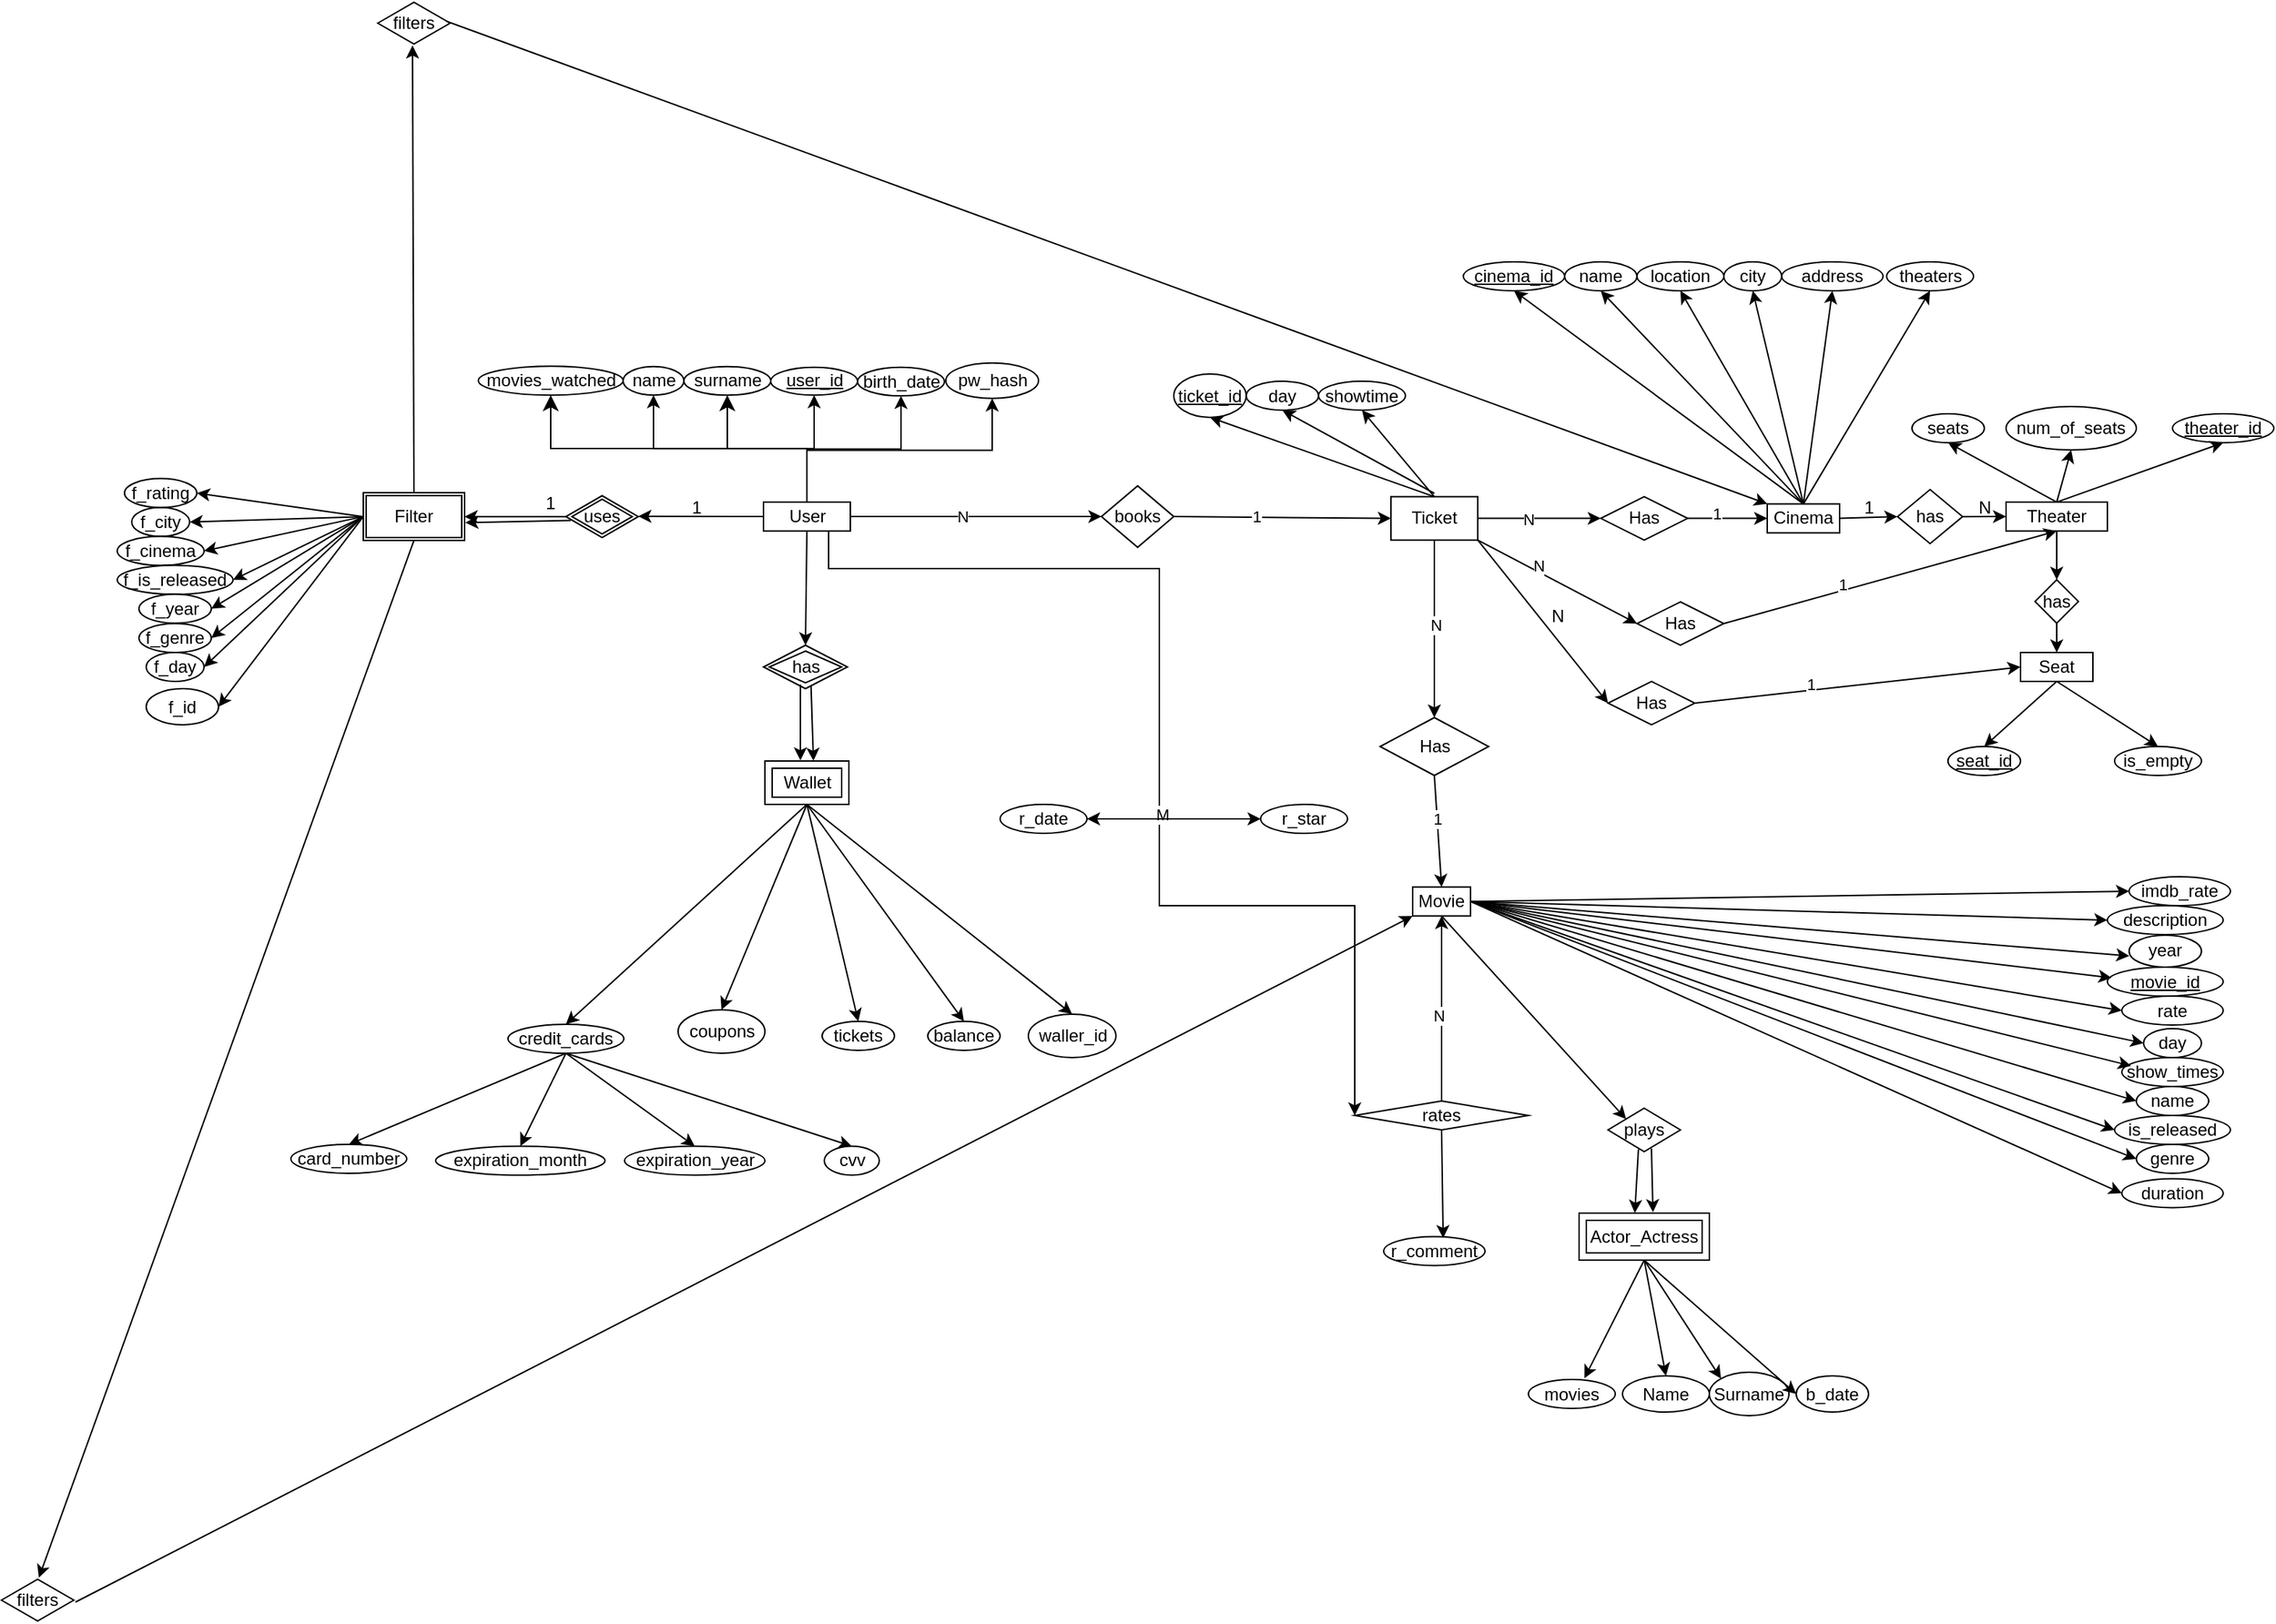 <mxfile>
    <diagram name="er_diagram" id="v9doxOc5a0_JCZSUFdD2">
        <mxGraphModel dx="1842" dy="674" grid="1" gridSize="10" guides="1" tooltips="1" connect="1" arrows="1" fold="1" page="0" pageScale="1" pageWidth="827" pageHeight="1169" background="none" math="0" shadow="0">
            <root>
                <mxCell id="0"/>
                <mxCell id="1" parent="0"/>
                <mxCell id="D5yejVB-vVZnaP33-RKD-3" style="edgeStyle=orthogonalEdgeStyle;rounded=0;orthogonalLoop=1;jettySize=auto;html=1;exitX=0.5;exitY=0;exitDx=0;exitDy=0;entryX=0.5;entryY=1;entryDx=0;entryDy=0;" parent="1" source="D5yejVB-vVZnaP33-RKD-1" target="D5yejVB-vVZnaP33-RKD-4" edge="1">
                    <mxGeometry relative="1" as="geometry">
                        <mxPoint x="-45.5" y="-62.5" as="targetPoint"/>
                    </mxGeometry>
                </mxCell>
                <mxCell id="D5yejVB-vVZnaP33-RKD-24" style="edgeStyle=orthogonalEdgeStyle;rounded=0;orthogonalLoop=1;jettySize=auto;html=1;entryX=0;entryY=0.5;entryDx=0;entryDy=0;exitX=0.75;exitY=1;exitDx=0;exitDy=0;" parent="1" source="D5yejVB-vVZnaP33-RKD-1" target="D5yejVB-vVZnaP33-RKD-40" edge="1">
                    <mxGeometry relative="1" as="geometry">
                        <mxPoint x="380" y="147.5" as="targetPoint"/>
                        <Array as="points">
                            <mxPoint x="70" y="12"/>
                            <mxPoint x="70" y="245"/>
                        </Array>
                        <mxPoint x="60" y="50" as="sourcePoint"/>
                    </mxGeometry>
                </mxCell>
                <mxCell id="TKebzsspwgqfqScbjhII-54" value="M" style="edgeLabel;html=1;align=center;verticalAlign=middle;resizable=0;points=[];" parent="D5yejVB-vVZnaP33-RKD-24" vertex="1" connectable="0">
                    <mxGeometry x="0.105" y="2" relative="1" as="geometry">
                        <mxPoint as="offset"/>
                    </mxGeometry>
                </mxCell>
                <mxCell id="24" style="edgeStyle=none;html=1;exitX=0;exitY=0.5;exitDx=0;exitDy=0;entryX=1;entryY=0.493;entryDx=0;entryDy=0;entryPerimeter=0;" edge="1" parent="1" source="D5yejVB-vVZnaP33-RKD-1" target="22">
                    <mxGeometry relative="1" as="geometry"/>
                </mxCell>
                <mxCell id="D5yejVB-vVZnaP33-RKD-1" value="User" style="whiteSpace=wrap;html=1;align=center;" parent="1" vertex="1">
                    <mxGeometry x="-203.5" y="-33.94" width="60" height="20" as="geometry"/>
                </mxCell>
                <mxCell id="D5yejVB-vVZnaP33-RKD-2" value="Movie" style="whiteSpace=wrap;html=1;align=center;" parent="1" vertex="1">
                    <mxGeometry x="245" y="232.13" width="40" height="20" as="geometry"/>
                </mxCell>
                <mxCell id="D5yejVB-vVZnaP33-RKD-4" value="name" style="ellipse;whiteSpace=wrap;html=1;align=center;" parent="1" vertex="1">
                    <mxGeometry x="-300.5" y="-127.63" width="42" height="19.75" as="geometry"/>
                </mxCell>
                <mxCell id="D5yejVB-vVZnaP33-RKD-6" value="surname" style="ellipse;whiteSpace=wrap;html=1;align=center;" parent="1" vertex="1">
                    <mxGeometry x="-258.5" y="-127.63" width="60" height="19.75" as="geometry"/>
                </mxCell>
                <mxCell id="D5yejVB-vVZnaP33-RKD-7" style="edgeStyle=orthogonalEdgeStyle;rounded=0;orthogonalLoop=1;jettySize=auto;html=1;exitX=0.5;exitY=0;exitDx=0;exitDy=0;entryX=0.5;entryY=1;entryDx=0;entryDy=0;" parent="1" source="D5yejVB-vVZnaP33-RKD-1" target="D5yejVB-vVZnaP33-RKD-8" edge="1">
                    <mxGeometry relative="1" as="geometry">
                        <mxPoint x="94.5" y="-82.75" as="targetPoint"/>
                        <mxPoint x="89.5" y="-22.5" as="sourcePoint"/>
                    </mxGeometry>
                </mxCell>
                <mxCell id="D5yejVB-vVZnaP33-RKD-8" value="birth_date" style="ellipse;whiteSpace=wrap;html=1;align=center;" parent="1" vertex="1">
                    <mxGeometry x="-138.5" y="-127.13" width="60" height="19.75" as="geometry"/>
                </mxCell>
                <mxCell id="D5yejVB-vVZnaP33-RKD-13" value="Wallet" style="shape=ext;margin=3;double=1;whiteSpace=wrap;html=1;align=center;" parent="1" vertex="1">
                    <mxGeometry x="-202.5" y="145" width="58" height="30" as="geometry"/>
                </mxCell>
                <mxCell id="D5yejVB-vVZnaP33-RKD-16" style="edgeStyle=orthogonalEdgeStyle;rounded=0;orthogonalLoop=1;jettySize=auto;html=1;exitX=0.5;exitY=0;exitDx=0;exitDy=0;entryX=0.5;entryY=1;entryDx=0;entryDy=0;" parent="1" source="D5yejVB-vVZnaP33-RKD-1" target="D5yejVB-vVZnaP33-RKD-17" edge="1">
                    <mxGeometry relative="1" as="geometry">
                        <mxPoint x="55.5" y="-123.25" as="targetPoint"/>
                        <mxPoint x="114.5" y="-83.25" as="sourcePoint"/>
                    </mxGeometry>
                </mxCell>
                <mxCell id="D5yejVB-vVZnaP33-RKD-17" value="&lt;u&gt;user_id&lt;/u&gt;" style="ellipse;whiteSpace=wrap;html=1;align=center;" parent="1" vertex="1">
                    <mxGeometry x="-198.5" y="-127.13" width="60" height="19.25" as="geometry"/>
                </mxCell>
                <mxCell id="D5yejVB-vVZnaP33-RKD-21" value="balance" style="ellipse;whiteSpace=wrap;html=1;align=center;" parent="1" vertex="1">
                    <mxGeometry x="-90" y="325" width="50" height="20" as="geometry"/>
                </mxCell>
                <mxCell id="D5yejVB-vVZnaP33-RKD-26" value="r_star" style="ellipse;whiteSpace=wrap;html=1;align=center;" parent="1" vertex="1">
                    <mxGeometry x="140" y="175" width="60" height="20" as="geometry"/>
                </mxCell>
                <mxCell id="D5yejVB-vVZnaP33-RKD-29" value="r_date" style="ellipse;whiteSpace=wrap;html=1;align=center;" parent="1" vertex="1">
                    <mxGeometry x="-40" y="175" width="60" height="20" as="geometry"/>
                </mxCell>
                <mxCell id="D5yejVB-vVZnaP33-RKD-35" value="has" style="shape=rhombus;double=1;perimeter=rhombusPerimeter;whiteSpace=wrap;html=1;align=center;" parent="1" vertex="1">
                    <mxGeometry x="-203.5" y="65" width="58" height="30" as="geometry"/>
                </mxCell>
                <mxCell id="D5yejVB-vVZnaP33-RKD-40" value="rates" style="shape=rhombus;perimeter=rhombusPerimeter;whiteSpace=wrap;html=1;align=center;" parent="1" vertex="1">
                    <mxGeometry x="205" y="380" width="120" height="20" as="geometry"/>
                </mxCell>
                <mxCell id="D5yejVB-vVZnaP33-RKD-42" style="edgeStyle=orthogonalEdgeStyle;rounded=0;orthogonalLoop=1;jettySize=auto;html=1;exitX=0.5;exitY=0;exitDx=0;exitDy=0;entryX=0.5;entryY=1;entryDx=0;entryDy=0;" parent="1" source="D5yejVB-vVZnaP33-RKD-1" target="D5yejVB-vVZnaP33-RKD-43" edge="1">
                    <mxGeometry relative="1" as="geometry">
                        <mxPoint x="140.5" y="-48.01" as="targetPoint"/>
                        <mxPoint x="74.5" y="32.24" as="sourcePoint"/>
                    </mxGeometry>
                </mxCell>
                <mxCell id="D5yejVB-vVZnaP33-RKD-43" value="pw_hash" style="ellipse;whiteSpace=wrap;html=1;align=center;" parent="1" vertex="1">
                    <mxGeometry x="-77.5" y="-130.13" width="64" height="24.49" as="geometry"/>
                </mxCell>
                <mxCell id="D5yejVB-vVZnaP33-RKD-47" value="name" style="ellipse;whiteSpace=wrap;html=1;align=center;" parent="1" vertex="1">
                    <mxGeometry x="745" y="370" width="50" height="20" as="geometry"/>
                </mxCell>
                <mxCell id="D5yejVB-vVZnaP33-RKD-49" value="genre" style="ellipse;whiteSpace=wrap;html=1;align=center;" parent="1" vertex="1">
                    <mxGeometry x="745" y="410" width="50" height="20" as="geometry"/>
                </mxCell>
                <mxCell id="D5yejVB-vVZnaP33-RKD-54" value="imdb_rate" style="ellipse;whiteSpace=wrap;html=1;align=center;" parent="1" vertex="1">
                    <mxGeometry x="740" y="225" width="70" height="20" as="geometry"/>
                </mxCell>
                <mxCell id="D5yejVB-vVZnaP33-RKD-56" value="year" style="ellipse;whiteSpace=wrap;html=1;align=center;" parent="1" vertex="1">
                    <mxGeometry x="740" y="265.38" width="50" height="22.12" as="geometry"/>
                </mxCell>
                <mxCell id="D5yejVB-vVZnaP33-RKD-60" value="rate" style="ellipse;whiteSpace=wrap;html=1;align=center;" parent="1" vertex="1">
                    <mxGeometry x="735" y="307.5" width="70" height="20" as="geometry"/>
                </mxCell>
                <mxCell id="D5yejVB-vVZnaP33-RKD-66" value="day" style="ellipse;whiteSpace=wrap;html=1;align=center;" parent="1" vertex="1">
                    <mxGeometry x="750" y="330" width="40" height="20" as="geometry"/>
                </mxCell>
                <mxCell id="D5yejVB-vVZnaP33-RKD-68" value="show_times" style="ellipse;whiteSpace=wrap;html=1;align=center;" parent="1" vertex="1">
                    <mxGeometry x="735" y="350" width="70" height="20" as="geometry"/>
                </mxCell>
                <mxCell id="D5yejVB-vVZnaP33-RKD-73" value="f_city" style="ellipse;whiteSpace=wrap;html=1;align=center;" parent="1" vertex="1">
                    <mxGeometry x="-640" y="-30.19" width="40" height="20" as="geometry"/>
                </mxCell>
                <mxCell id="D5yejVB-vVZnaP33-RKD-74" value="f_cinema" style="ellipse;whiteSpace=wrap;html=1;" parent="1" vertex="1">
                    <mxGeometry x="-650" y="-10.19" width="60" height="20" as="geometry"/>
                </mxCell>
                <mxCell id="D5yejVB-vVZnaP33-RKD-75" value="f_day" style="ellipse;whiteSpace=wrap;html=1;" parent="1" vertex="1">
                    <mxGeometry x="-630" y="70" width="40" height="20" as="geometry"/>
                </mxCell>
                <mxCell id="D5yejVB-vVZnaP33-RKD-76" value="f_rating" style="ellipse;whiteSpace=wrap;html=1;" parent="1" vertex="1">
                    <mxGeometry x="-645" y="-50.19" width="50" height="20" as="geometry"/>
                </mxCell>
                <mxCell id="D5yejVB-vVZnaP33-RKD-78" value="is_released" style="ellipse;whiteSpace=wrap;html=1;" parent="1" vertex="1">
                    <mxGeometry x="730" y="390" width="80" height="20" as="geometry"/>
                </mxCell>
                <mxCell id="D5yejVB-vVZnaP33-RKD-80" value="" style="edgeStyle=none;orthogonalLoop=1;jettySize=auto;html=1;rounded=0;exitX=0;exitY=0.5;exitDx=0;exitDy=0;entryX=1;entryY=0.5;entryDx=0;entryDy=0;" parent="1" source="21" target="D5yejVB-vVZnaP33-RKD-73" edge="1">
                    <mxGeometry width="100" relative="1" as="geometry">
                        <mxPoint x="-500.0" y="-25.19" as="sourcePoint"/>
                        <mxPoint x="1320" y="473.75" as="targetPoint"/>
                        <Array as="points"/>
                    </mxGeometry>
                </mxCell>
                <mxCell id="D5yejVB-vVZnaP33-RKD-81" value="" style="edgeStyle=none;orthogonalLoop=1;jettySize=auto;html=1;rounded=0;exitX=0;exitY=0.5;exitDx=0;exitDy=0;entryX=1;entryY=0.5;entryDx=0;entryDy=0;" parent="1" source="21" target="D5yejVB-vVZnaP33-RKD-74" edge="1">
                    <mxGeometry width="100" relative="1" as="geometry">
                        <mxPoint x="-522.5" y="-16.44" as="sourcePoint"/>
                        <mxPoint x="1290" y="473.75" as="targetPoint"/>
                        <Array as="points"/>
                    </mxGeometry>
                </mxCell>
                <mxCell id="D5yejVB-vVZnaP33-RKD-82" value="" style="edgeStyle=none;orthogonalLoop=1;jettySize=auto;html=1;rounded=0;exitX=0;exitY=0.5;exitDx=0;exitDy=0;entryX=1;entryY=0.5;entryDx=0;entryDy=0;" parent="1" source="21" target="D5yejVB-vVZnaP33-RKD-75" edge="1">
                    <mxGeometry width="100" relative="1" as="geometry">
                        <mxPoint x="-510.67" y="-12.015" as="sourcePoint"/>
                        <mxPoint x="1290" y="483.75" as="targetPoint"/>
                        <Array as="points"/>
                    </mxGeometry>
                </mxCell>
                <mxCell id="D5yejVB-vVZnaP33-RKD-83" value="" style="edgeStyle=none;orthogonalLoop=1;jettySize=auto;html=1;rounded=0;exitX=0;exitY=0.5;exitDx=0;exitDy=0;entryX=1;entryY=0.5;entryDx=0;entryDy=0;" parent="1" source="21" target="D5yejVB-vVZnaP33-RKD-76" edge="1">
                    <mxGeometry width="100" relative="1" as="geometry">
                        <mxPoint x="-500.0" y="-25.19" as="sourcePoint"/>
                        <mxPoint x="1310" y="473.75" as="targetPoint"/>
                        <Array as="points"/>
                    </mxGeometry>
                </mxCell>
                <mxCell id="D5yejVB-vVZnaP33-RKD-84" value="f_genre" style="ellipse;whiteSpace=wrap;html=1;" parent="1" vertex="1">
                    <mxGeometry x="-635" y="50" width="50" height="20" as="geometry"/>
                </mxCell>
                <mxCell id="D5yejVB-vVZnaP33-RKD-85" value="" style="edgeStyle=none;orthogonalLoop=1;jettySize=auto;html=1;rounded=0;exitX=0;exitY=0.5;exitDx=0;exitDy=0;entryX=1;entryY=0.5;entryDx=0;entryDy=0;" parent="1" source="21" target="D5yejVB-vVZnaP33-RKD-84" edge="1">
                    <mxGeometry width="100" relative="1" as="geometry">
                        <mxPoint x="-491.0" y="-13.365" as="sourcePoint"/>
                        <mxPoint x="1360" y="483.75" as="targetPoint"/>
                        <Array as="points"/>
                    </mxGeometry>
                </mxCell>
                <mxCell id="D5yejVB-vVZnaP33-RKD-86" value="f_is_released" style="ellipse;whiteSpace=wrap;html=1;" parent="1" vertex="1">
                    <mxGeometry x="-650" y="9.81" width="80" height="20" as="geometry"/>
                </mxCell>
                <mxCell id="D5yejVB-vVZnaP33-RKD-87" value="" style="edgeStyle=none;orthogonalLoop=1;jettySize=auto;html=1;rounded=0;exitX=0;exitY=0.5;exitDx=0;exitDy=0;entryX=1;entryY=0.5;entryDx=0;entryDy=0;" parent="1" source="21" target="D5yejVB-vVZnaP33-RKD-86" edge="1">
                    <mxGeometry width="100" relative="1" as="geometry">
                        <mxPoint x="-484.35" y="-17.015" as="sourcePoint"/>
                        <mxPoint x="1310" y="453.75" as="targetPoint"/>
                        <Array as="points"/>
                    </mxGeometry>
                </mxCell>
                <mxCell id="D5yejVB-vVZnaP33-RKD-88" value="f_year" style="ellipse;whiteSpace=wrap;html=1;" parent="1" vertex="1">
                    <mxGeometry x="-635" y="29.75" width="50" height="20" as="geometry"/>
                </mxCell>
                <mxCell id="D5yejVB-vVZnaP33-RKD-89" value="" style="edgeStyle=none;orthogonalLoop=1;jettySize=auto;html=1;rounded=0;exitX=0;exitY=0.5;exitDx=0;exitDy=0;entryX=1;entryY=0.5;entryDx=0;entryDy=0;" parent="1" source="21" target="D5yejVB-vVZnaP33-RKD-88" edge="1">
                    <mxGeometry width="100" relative="1" as="geometry">
                        <mxPoint x="-487.5" y="-16.44" as="sourcePoint"/>
                        <mxPoint x="1390" y="533.75" as="targetPoint"/>
                        <Array as="points"/>
                    </mxGeometry>
                </mxCell>
                <mxCell id="D5yejVB-vVZnaP33-RKD-90" value="&lt;u&gt;movie_id&lt;/u&gt;" style="ellipse;whiteSpace=wrap;html=1;" parent="1" vertex="1">
                    <mxGeometry x="725" y="287.5" width="80" height="20" as="geometry"/>
                </mxCell>
                <mxCell id="D5yejVB-vVZnaP33-RKD-93" value="r_comment" style="ellipse;whiteSpace=wrap;html=1;" parent="1" vertex="1">
                    <mxGeometry x="225" y="473.75" width="70" height="20" as="geometry"/>
                </mxCell>
                <mxCell id="D5yejVB-vVZnaP33-RKD-94" value="" style="edgeStyle=none;orthogonalLoop=1;jettySize=auto;html=1;rounded=0;exitX=0.5;exitY=1;exitDx=0;exitDy=0;entryX=0.587;entryY=0.05;entryDx=0;entryDy=0;entryPerimeter=0;" parent="1" source="D5yejVB-vVZnaP33-RKD-40" target="D5yejVB-vVZnaP33-RKD-93" edge="1">
                    <mxGeometry width="100" relative="1" as="geometry">
                        <mxPoint x="131" y="265" as="sourcePoint"/>
                        <mxPoint x="231" y="265" as="targetPoint"/>
                        <Array as="points"/>
                    </mxGeometry>
                </mxCell>
                <mxCell id="D5yejVB-vVZnaP33-RKD-103" value="credit_cards" style="ellipse;whiteSpace=wrap;html=1;" parent="1" vertex="1">
                    <mxGeometry x="-380" y="326.99" width="80" height="20" as="geometry"/>
                </mxCell>
                <mxCell id="D5yejVB-vVZnaP33-RKD-106" value="card_number" style="ellipse;whiteSpace=wrap;html=1;" parent="1" vertex="1">
                    <mxGeometry x="-530" y="410" width="80" height="20" as="geometry"/>
                </mxCell>
                <mxCell id="D5yejVB-vVZnaP33-RKD-107" value="" style="edgeStyle=none;orthogonalLoop=1;jettySize=auto;html=1;rounded=0;entryX=0.5;entryY=0;entryDx=0;entryDy=0;exitX=0.5;exitY=1;exitDx=0;exitDy=0;" parent="1" source="D5yejVB-vVZnaP33-RKD-103" target="D5yejVB-vVZnaP33-RKD-106" edge="1">
                    <mxGeometry width="100" relative="1" as="geometry">
                        <mxPoint x="-273.5" y="145" as="sourcePoint"/>
                        <mxPoint x="-173.5" y="145" as="targetPoint"/>
                        <Array as="points"/>
                    </mxGeometry>
                </mxCell>
                <mxCell id="D5yejVB-vVZnaP33-RKD-108" value="expiration_month" style="ellipse;whiteSpace=wrap;html=1;" parent="1" vertex="1">
                    <mxGeometry x="-430" y="411.25" width="117" height="20" as="geometry"/>
                </mxCell>
                <mxCell id="D5yejVB-vVZnaP33-RKD-109" value="" style="edgeStyle=none;orthogonalLoop=1;jettySize=auto;html=1;rounded=0;entryX=0.5;entryY=0;entryDx=0;entryDy=0;exitX=0.5;exitY=1;exitDx=0;exitDy=0;" parent="1" source="D5yejVB-vVZnaP33-RKD-103" target="D5yejVB-vVZnaP33-RKD-108" edge="1">
                    <mxGeometry width="100" relative="1" as="geometry">
                        <mxPoint x="-203.5" y="181.75" as="sourcePoint"/>
                        <mxPoint x="-176.5" y="175.75" as="targetPoint"/>
                        <Array as="points"/>
                    </mxGeometry>
                </mxCell>
                <mxCell id="D5yejVB-vVZnaP33-RKD-110" value="expiration_year" style="ellipse;whiteSpace=wrap;html=1;" parent="1" vertex="1">
                    <mxGeometry x="-299.5" y="411.25" width="97" height="20" as="geometry"/>
                </mxCell>
                <mxCell id="D5yejVB-vVZnaP33-RKD-111" value="" style="edgeStyle=none;orthogonalLoop=1;jettySize=auto;html=1;rounded=0;entryX=0.5;entryY=0;entryDx=0;entryDy=0;exitX=0.5;exitY=1;exitDx=0;exitDy=0;" parent="1" source="D5yejVB-vVZnaP33-RKD-103" target="D5yejVB-vVZnaP33-RKD-110" edge="1">
                    <mxGeometry width="100" relative="1" as="geometry">
                        <mxPoint x="-179.5" y="179" as="sourcePoint"/>
                        <mxPoint x="-156.5" y="195.75" as="targetPoint"/>
                        <Array as="points"/>
                    </mxGeometry>
                </mxCell>
                <mxCell id="D5yejVB-vVZnaP33-RKD-112" value="cvv" style="ellipse;whiteSpace=wrap;html=1;" parent="1" vertex="1">
                    <mxGeometry x="-161.5" y="411.25" width="38" height="20" as="geometry"/>
                </mxCell>
                <mxCell id="D5yejVB-vVZnaP33-RKD-114" value="coupons" style="ellipse;whiteSpace=wrap;html=1;align=center;" parent="1" vertex="1">
                    <mxGeometry x="-262.5" y="316.99" width="60" height="30" as="geometry"/>
                </mxCell>
                <mxCell id="D5yejVB-vVZnaP33-RKD-115" value="tickets" style="ellipse;whiteSpace=wrap;html=1;align=center;" parent="1" vertex="1">
                    <mxGeometry x="-163" y="325" width="50" height="20" as="geometry"/>
                </mxCell>
                <mxCell id="D5yejVB-vVZnaP33-RKD-116" value="" style="edgeStyle=none;orthogonalLoop=1;jettySize=auto;html=1;rounded=0;exitX=0.5;exitY=1;exitDx=0;exitDy=0;entryX=0.5;entryY=0;entryDx=0;entryDy=0;" parent="1" source="D5yejVB-vVZnaP33-RKD-13" target="D5yejVB-vVZnaP33-RKD-114" edge="1">
                    <mxGeometry width="100" relative="1" as="geometry">
                        <mxPoint x="-113.5" y="175" as="sourcePoint"/>
                        <mxPoint x="-13.5" y="175" as="targetPoint"/>
                        <Array as="points"/>
                    </mxGeometry>
                </mxCell>
                <mxCell id="D5yejVB-vVZnaP33-RKD-117" value="" style="edgeStyle=none;orthogonalLoop=1;jettySize=auto;html=1;rounded=0;exitX=0.5;exitY=1;exitDx=0;exitDy=0;entryX=0.5;entryY=0;entryDx=0;entryDy=0;" parent="1" source="D5yejVB-vVZnaP33-RKD-13" target="D5yejVB-vVZnaP33-RKD-115" edge="1">
                    <mxGeometry width="100" relative="1" as="geometry">
                        <mxPoint x="-93.5" y="175" as="sourcePoint"/>
                        <mxPoint x="6.5" y="175" as="targetPoint"/>
                        <Array as="points"/>
                    </mxGeometry>
                </mxCell>
                <mxCell id="TKebzsspwgqfqScbjhII-5" value="description" style="ellipse;whiteSpace=wrap;html=1;" parent="1" vertex="1">
                    <mxGeometry x="725" y="245" width="80" height="20" as="geometry"/>
                </mxCell>
                <mxCell id="TKebzsspwgqfqScbjhII-7" value="movies_watched" style="ellipse;whiteSpace=wrap;html=1;" parent="1" vertex="1">
                    <mxGeometry x="-400.5" y="-127.88" width="100" height="20" as="geometry"/>
                </mxCell>
                <mxCell id="TKebzsspwgqfqScbjhII-9" value="Cinema" style="whiteSpace=wrap;html=1;" parent="1" vertex="1">
                    <mxGeometry x="490" y="-32.69" width="50" height="20" as="geometry"/>
                </mxCell>
                <mxCell id="TKebzsspwgqfqScbjhII-10" value="location" style="ellipse;whiteSpace=wrap;html=1;" parent="1" vertex="1">
                    <mxGeometry x="400" y="-200" width="60" height="20" as="geometry"/>
                </mxCell>
                <mxCell id="TKebzsspwgqfqScbjhII-11" value="&lt;u&gt;cinema_id&lt;/u&gt;" style="ellipse;whiteSpace=wrap;html=1;" parent="1" vertex="1">
                    <mxGeometry x="280" y="-200" width="70" height="20" as="geometry"/>
                </mxCell>
                <mxCell id="TKebzsspwgqfqScbjhII-12" value="city" style="ellipse;whiteSpace=wrap;html=1;" parent="1" vertex="1">
                    <mxGeometry x="460" y="-200" width="40" height="20" as="geometry"/>
                </mxCell>
                <mxCell id="TKebzsspwgqfqScbjhII-14" value="name" style="ellipse;whiteSpace=wrap;html=1;" parent="1" vertex="1">
                    <mxGeometry x="350" y="-200" width="50" height="20" as="geometry"/>
                </mxCell>
                <mxCell id="TKebzsspwgqfqScbjhII-16" value="address" style="ellipse;whiteSpace=wrap;html=1;" parent="1" vertex="1">
                    <mxGeometry x="500" y="-200" width="70" height="20" as="geometry"/>
                </mxCell>
                <mxCell id="TKebzsspwgqfqScbjhII-18" value="" style="edgeStyle=none;orthogonalLoop=1;jettySize=auto;html=1;rounded=0;entryX=0.5;entryY=1;entryDx=0;entryDy=0;exitX=0.5;exitY=0;exitDx=0;exitDy=0;" parent="1" source="TKebzsspwgqfqScbjhII-9" target="TKebzsspwgqfqScbjhII-11" edge="1">
                    <mxGeometry width="100" relative="1" as="geometry">
                        <mxPoint x="500" y="-100" as="sourcePoint"/>
                        <mxPoint x="600" y="-100" as="targetPoint"/>
                        <Array as="points"/>
                    </mxGeometry>
                </mxCell>
                <mxCell id="TKebzsspwgqfqScbjhII-19" value="" style="edgeStyle=none;orthogonalLoop=1;jettySize=auto;html=1;rounded=0;exitX=0.5;exitY=0;exitDx=0;exitDy=0;entryX=0.5;entryY=1;entryDx=0;entryDy=0;" parent="1" source="TKebzsspwgqfqScbjhII-9" target="TKebzsspwgqfqScbjhII-14" edge="1">
                    <mxGeometry width="100" relative="1" as="geometry">
                        <mxPoint x="420" y="-110" as="sourcePoint"/>
                        <mxPoint x="520" y="-110" as="targetPoint"/>
                        <Array as="points"/>
                    </mxGeometry>
                </mxCell>
                <mxCell id="TKebzsspwgqfqScbjhII-20" value="" style="edgeStyle=none;orthogonalLoop=1;jettySize=auto;html=1;rounded=0;exitX=0.5;exitY=0;exitDx=0;exitDy=0;entryX=0.5;entryY=1;entryDx=0;entryDy=0;" parent="1" source="TKebzsspwgqfqScbjhII-9" target="TKebzsspwgqfqScbjhII-10" edge="1">
                    <mxGeometry width="100" relative="1" as="geometry">
                        <mxPoint x="390" y="-150" as="sourcePoint"/>
                        <mxPoint x="490" y="-150" as="targetPoint"/>
                        <Array as="points"/>
                    </mxGeometry>
                </mxCell>
                <mxCell id="TKebzsspwgqfqScbjhII-21" value="" style="edgeStyle=none;orthogonalLoop=1;jettySize=auto;html=1;rounded=0;exitX=0.5;exitY=0;exitDx=0;exitDy=0;entryX=0.5;entryY=1;entryDx=0;entryDy=0;" parent="1" source="TKebzsspwgqfqScbjhII-9" target="TKebzsspwgqfqScbjhII-12" edge="1">
                    <mxGeometry width="100" relative="1" as="geometry">
                        <mxPoint x="420" y="-150" as="sourcePoint"/>
                        <mxPoint x="520" y="-150" as="targetPoint"/>
                        <Array as="points"/>
                    </mxGeometry>
                </mxCell>
                <mxCell id="TKebzsspwgqfqScbjhII-22" value="" style="edgeStyle=none;orthogonalLoop=1;jettySize=auto;html=1;rounded=0;exitX=0.5;exitY=0;exitDx=0;exitDy=0;entryX=0.5;entryY=1;entryDx=0;entryDy=0;" parent="1" source="TKebzsspwgqfqScbjhII-9" target="TKebzsspwgqfqScbjhII-16" edge="1">
                    <mxGeometry width="100" relative="1" as="geometry">
                        <mxPoint x="470" y="-120" as="sourcePoint"/>
                        <mxPoint x="570" y="-120" as="targetPoint"/>
                        <Array as="points"/>
                    </mxGeometry>
                </mxCell>
                <mxCell id="TKebzsspwgqfqScbjhII-24" value="" style="edgeStyle=none;orthogonalLoop=1;jettySize=auto;html=1;rounded=0;exitX=0.5;exitY=0;exitDx=0;exitDy=0;entryX=0.5;entryY=1;entryDx=0;entryDy=0;" parent="1" source="D5yejVB-vVZnaP33-RKD-40" target="D5yejVB-vVZnaP33-RKD-2" edge="1">
                    <mxGeometry width="100" relative="1" as="geometry">
                        <mxPoint x="211" y="282.5" as="sourcePoint"/>
                        <mxPoint x="540" y="167.5" as="targetPoint"/>
                        <Array as="points"/>
                    </mxGeometry>
                </mxCell>
                <mxCell id="TKebzsspwgqfqScbjhII-55" value="N" style="edgeLabel;html=1;align=center;verticalAlign=middle;resizable=0;points=[];" parent="TKebzsspwgqfqScbjhII-24" vertex="1" connectable="0">
                    <mxGeometry x="-0.05" y="2" relative="1" as="geometry">
                        <mxPoint y="1" as="offset"/>
                    </mxGeometry>
                </mxCell>
                <mxCell id="TKebzsspwgqfqScbjhII-32" value="movies" style="ellipse;whiteSpace=wrap;html=1;" parent="1" vertex="1">
                    <mxGeometry x="325" y="572.5" width="60" height="20" as="geometry"/>
                </mxCell>
                <mxCell id="TKebzsspwgqfqScbjhII-33" value="Actor_Actress" style="shape=ext;margin=3;double=1;whiteSpace=wrap;html=1;align=center;" parent="1" vertex="1">
                    <mxGeometry x="360" y="457.5" width="90" height="32.5" as="geometry"/>
                </mxCell>
                <mxCell id="TKebzsspwgqfqScbjhII-34" value="plays" style="rhombus;whiteSpace=wrap;html=1;" parent="1" vertex="1">
                    <mxGeometry x="380" y="385" width="50" height="30" as="geometry"/>
                </mxCell>
                <mxCell id="TKebzsspwgqfqScbjhII-35" value="" style="edgeStyle=none;orthogonalLoop=1;jettySize=auto;html=1;rounded=0;exitX=0.5;exitY=1;exitDx=0;exitDy=0;entryX=0;entryY=0;entryDx=0;entryDy=0;" parent="1" source="D5yejVB-vVZnaP33-RKD-2" target="TKebzsspwgqfqScbjhII-34" edge="1">
                    <mxGeometry width="100" relative="1" as="geometry">
                        <mxPoint x="404.83" y="312.5" as="sourcePoint"/>
                        <mxPoint x="504.83" y="312.5" as="targetPoint"/>
                        <Array as="points"/>
                    </mxGeometry>
                </mxCell>
                <mxCell id="TKebzsspwgqfqScbjhII-36" value="" style="edgeStyle=none;orthogonalLoop=1;jettySize=auto;html=1;rounded=0;exitX=0.42;exitY=0.946;exitDx=0;exitDy=0;entryX=0.428;entryY=-0.004;entryDx=0;entryDy=0;entryPerimeter=0;exitPerimeter=0;" parent="1" source="TKebzsspwgqfqScbjhII-34" target="TKebzsspwgqfqScbjhII-33" edge="1">
                    <mxGeometry width="100" relative="1" as="geometry">
                        <mxPoint x="375" y="430" as="sourcePoint"/>
                        <mxPoint x="475" y="430" as="targetPoint"/>
                        <Array as="points"/>
                    </mxGeometry>
                </mxCell>
                <mxCell id="TKebzsspwgqfqScbjhII-37" value="" style="edgeStyle=none;orthogonalLoop=1;jettySize=auto;html=1;rounded=0;exitX=0.6;exitY=0.929;exitDx=0;exitDy=0;entryX=0.567;entryY=-0.019;entryDx=0;entryDy=0;exitPerimeter=0;entryPerimeter=0;" parent="1" source="TKebzsspwgqfqScbjhII-34" target="TKebzsspwgqfqScbjhII-33" edge="1">
                    <mxGeometry width="100" relative="1" as="geometry">
                        <mxPoint x="390" y="470" as="sourcePoint"/>
                        <mxPoint x="404" y="520" as="targetPoint"/>
                        <Array as="points"/>
                    </mxGeometry>
                </mxCell>
                <mxCell id="TKebzsspwgqfqScbjhII-38" value="" style="edgeStyle=none;orthogonalLoop=1;jettySize=auto;html=1;rounded=0;exitX=0.5;exitY=1;exitDx=0;exitDy=0;entryX=0.645;entryY=-0.043;entryDx=0;entryDy=0;entryPerimeter=0;" parent="1" source="TKebzsspwgqfqScbjhII-33" target="TKebzsspwgqfqScbjhII-32" edge="1">
                    <mxGeometry width="100" relative="1" as="geometry">
                        <mxPoint x="375" y="560" as="sourcePoint"/>
                        <mxPoint x="475" y="560" as="targetPoint"/>
                        <Array as="points"/>
                    </mxGeometry>
                </mxCell>
                <mxCell id="TKebzsspwgqfqScbjhII-45" value="" style="edgeStyle=none;orthogonalLoop=1;jettySize=auto;html=1;rounded=0;exitX=1;exitY=0.5;exitDx=0;exitDy=0;entryX=0.003;entryY=0.65;entryDx=0;entryDy=0;entryPerimeter=0;" parent="1" source="D5yejVB-vVZnaP33-RKD-2" target="D5yejVB-vVZnaP33-RKD-56" edge="1">
                    <mxGeometry width="100" relative="1" as="geometry">
                        <mxPoint x="414.83" y="242.5" as="sourcePoint"/>
                        <mxPoint x="514.83" y="242.5" as="targetPoint"/>
                        <Array as="points"/>
                    </mxGeometry>
                </mxCell>
                <mxCell id="TKebzsspwgqfqScbjhII-46" value="" style="edgeStyle=none;orthogonalLoop=1;jettySize=auto;html=1;rounded=0;exitX=1;exitY=0.5;exitDx=0;exitDy=0;entryX=0.036;entryY=0.368;entryDx=0;entryDy=0;entryPerimeter=0;" parent="1" source="D5yejVB-vVZnaP33-RKD-2" target="D5yejVB-vVZnaP33-RKD-90" edge="1">
                    <mxGeometry width="100" relative="1" as="geometry">
                        <mxPoint x="424.83" y="262.5" as="sourcePoint"/>
                        <mxPoint x="524.83" y="262.5" as="targetPoint"/>
                        <Array as="points"/>
                    </mxGeometry>
                </mxCell>
                <mxCell id="TKebzsspwgqfqScbjhII-47" value="" style="edgeStyle=none;orthogonalLoop=1;jettySize=auto;html=1;rounded=0;exitX=1;exitY=0.5;exitDx=0;exitDy=0;entryX=0;entryY=0.5;entryDx=0;entryDy=0;" parent="1" source="D5yejVB-vVZnaP33-RKD-2" edge="1" target="D5yejVB-vVZnaP33-RKD-66">
                    <mxGeometry width="100" relative="1" as="geometry">
                        <mxPoint x="467.06" y="307.23" as="sourcePoint"/>
                        <mxPoint x="480.0" y="312.5" as="targetPoint"/>
                        <Array as="points"/>
                    </mxGeometry>
                </mxCell>
                <mxCell id="TKebzsspwgqfqScbjhII-48" value="" style="edgeStyle=none;orthogonalLoop=1;jettySize=auto;html=1;rounded=0;exitX=1;exitY=0.5;exitDx=0;exitDy=0;entryX=0.091;entryY=0.287;entryDx=0;entryDy=0;entryPerimeter=0;" parent="1" source="D5yejVB-vVZnaP33-RKD-2" target="D5yejVB-vVZnaP33-RKD-68" edge="1">
                    <mxGeometry width="100" relative="1" as="geometry">
                        <mxPoint x="442.7" y="312.03" as="sourcePoint"/>
                        <mxPoint x="520" y="322.5" as="targetPoint"/>
                        <Array as="points"/>
                    </mxGeometry>
                </mxCell>
                <mxCell id="TKebzsspwgqfqScbjhII-49" value="" style="edgeStyle=none;orthogonalLoop=1;jettySize=auto;html=1;rounded=0;exitX=1;exitY=0.5;exitDx=0;exitDy=0;entryX=0;entryY=0.5;entryDx=0;entryDy=0;" parent="1" source="D5yejVB-vVZnaP33-RKD-2" target="D5yejVB-vVZnaP33-RKD-60" edge="1">
                    <mxGeometry width="100" relative="1" as="geometry">
                        <mxPoint x="364.83" y="282.5" as="sourcePoint"/>
                        <mxPoint x="464.83" y="282.5" as="targetPoint"/>
                        <Array as="points"/>
                    </mxGeometry>
                </mxCell>
                <mxCell id="N-ok7iTfvvvv9O8yAwdT-1" value="theaters" style="ellipse;whiteSpace=wrap;html=1;" parent="1" vertex="1">
                    <mxGeometry x="572.5" y="-200" width="60" height="20" as="geometry"/>
                </mxCell>
                <mxCell id="N-ok7iTfvvvv9O8yAwdT-2" value="" style="edgeStyle=none;orthogonalLoop=1;jettySize=auto;html=1;rounded=0;exitX=0.5;exitY=0;exitDx=0;exitDy=0;entryX=0.5;entryY=1;entryDx=0;entryDy=0;" parent="1" source="TKebzsspwgqfqScbjhII-9" target="N-ok7iTfvvvv9O8yAwdT-1" edge="1">
                    <mxGeometry width="100" relative="1" as="geometry">
                        <mxPoint x="460" y="-90" as="sourcePoint"/>
                        <mxPoint x="560" y="-90" as="targetPoint"/>
                        <Array as="points"/>
                    </mxGeometry>
                </mxCell>
                <mxCell id="N-ok7iTfvvvv9O8yAwdT-3" value="duration" style="ellipse;whiteSpace=wrap;html=1;" parent="1" vertex="1">
                    <mxGeometry x="735" y="433.75" width="70" height="20" as="geometry"/>
                </mxCell>
                <mxCell id="N-ok7iTfvvvv9O8yAwdT-6" value="Ticket" style="shape=ext;margin=3;double=0;whiteSpace=wrap;html=1;align=center;" parent="1" vertex="1">
                    <mxGeometry x="230" y="-37.69" width="60" height="30" as="geometry"/>
                </mxCell>
                <mxCell id="N-ok7iTfvvvv9O8yAwdT-7" value="books" style="rhombus;whiteSpace=wrap;html=1;" parent="1" vertex="1">
                    <mxGeometry x="30" y="-45.19" width="50" height="42.5" as="geometry"/>
                </mxCell>
                <mxCell id="N-ok7iTfvvvv9O8yAwdT-8" value="" style="edgeStyle=none;orthogonalLoop=1;jettySize=auto;html=1;rounded=0;exitX=1;exitY=0.5;exitDx=0;exitDy=0;entryX=0;entryY=0.5;entryDx=0;entryDy=0;" parent="1" source="D5yejVB-vVZnaP33-RKD-1" target="N-ok7iTfvvvv9O8yAwdT-7" edge="1">
                    <mxGeometry width="100" relative="1" as="geometry">
                        <mxPoint x="70" y="150" as="sourcePoint"/>
                        <mxPoint x="200" y="86" as="targetPoint"/>
                        <Array as="points"/>
                    </mxGeometry>
                </mxCell>
                <mxCell id="N-ok7iTfvvvv9O8yAwdT-15" value="N" style="edgeLabel;html=1;align=center;verticalAlign=middle;resizable=0;points=[];" parent="N-ok7iTfvvvv9O8yAwdT-8" vertex="1" connectable="0">
                    <mxGeometry x="-0.113" relative="1" as="geometry">
                        <mxPoint as="offset"/>
                    </mxGeometry>
                </mxCell>
                <mxCell id="N-ok7iTfvvvv9O8yAwdT-9" value="" style="edgeStyle=none;orthogonalLoop=1;jettySize=auto;html=1;rounded=0;entryX=0;entryY=0.5;entryDx=0;entryDy=0;exitX=1;exitY=0.5;exitDx=0;exitDy=0;" parent="1" source="N-ok7iTfvvvv9O8yAwdT-7" target="N-ok7iTfvvvv9O8yAwdT-6" edge="1">
                    <mxGeometry width="100" relative="1" as="geometry">
                        <mxPoint y="150" as="sourcePoint"/>
                        <mxPoint x="100" y="150" as="targetPoint"/>
                        <Array as="points"/>
                    </mxGeometry>
                </mxCell>
                <mxCell id="N-ok7iTfvvvv9O8yAwdT-14" value="1" style="edgeLabel;html=1;align=center;verticalAlign=middle;resizable=0;points=[];" parent="N-ok7iTfvvvv9O8yAwdT-9" vertex="1" connectable="0">
                    <mxGeometry x="-0.24" y="1" relative="1" as="geometry">
                        <mxPoint as="offset"/>
                    </mxGeometry>
                </mxCell>
                <mxCell id="N-ok7iTfvvvv9O8yAwdT-10" value="showtime" style="ellipse;whiteSpace=wrap;html=1;" parent="1" vertex="1">
                    <mxGeometry x="180" y="-117.5" width="60" height="20" as="geometry"/>
                </mxCell>
                <mxCell id="N-ok7iTfvvvv9O8yAwdT-11" value="day" style="ellipse;whiteSpace=wrap;html=1;" parent="1" vertex="1">
                    <mxGeometry x="130" y="-117.5" width="50" height="20" as="geometry"/>
                </mxCell>
                <mxCell id="N-ok7iTfvvvv9O8yAwdT-16" value="" style="edgeStyle=none;orthogonalLoop=1;jettySize=auto;html=1;rounded=0;exitX=0.5;exitY=0;exitDx=0;exitDy=0;entryX=0.5;entryY=1;entryDx=0;entryDy=0;" parent="1" source="N-ok7iTfvvvv9O8yAwdT-6" target="N-ok7iTfvvvv9O8yAwdT-10" edge="1">
                    <mxGeometry width="100" relative="1" as="geometry">
                        <mxPoint x="-150" y="180" as="sourcePoint"/>
                        <mxPoint x="-50" y="180" as="targetPoint"/>
                        <Array as="points"/>
                    </mxGeometry>
                </mxCell>
                <mxCell id="N-ok7iTfvvvv9O8yAwdT-17" value="" style="edgeStyle=none;orthogonalLoop=1;jettySize=auto;html=1;rounded=0;entryX=0.5;entryY=1;entryDx=0;entryDy=0;" parent="1" target="N-ok7iTfvvvv9O8yAwdT-11" edge="1">
                    <mxGeometry width="100" relative="1" as="geometry">
                        <mxPoint x="260" y="-40" as="sourcePoint"/>
                        <mxPoint x="-50" y="130" as="targetPoint"/>
                        <Array as="points"/>
                    </mxGeometry>
                </mxCell>
                <mxCell id="sAwqbPBRsYMZf8_RckrG-4" value="Name" style="ellipse;whiteSpace=wrap;html=1;" parent="1" vertex="1">
                    <mxGeometry x="390" y="570" width="60" height="25" as="geometry"/>
                </mxCell>
                <mxCell id="sAwqbPBRsYMZf8_RckrG-5" value="Surname" style="ellipse;whiteSpace=wrap;html=1;" parent="1" vertex="1">
                    <mxGeometry x="450" y="567.5" width="55" height="30" as="geometry"/>
                </mxCell>
                <mxCell id="sAwqbPBRsYMZf8_RckrG-6" value="b_date" style="ellipse;whiteSpace=wrap;html=1;" parent="1" vertex="1">
                    <mxGeometry x="510" y="570" width="50" height="25" as="geometry"/>
                </mxCell>
                <mxCell id="sAwqbPBRsYMZf8_RckrG-7" value="" style="endArrow=classic;html=1;rounded=0;entryX=0;entryY=0.5;entryDx=0;entryDy=0;exitX=0.5;exitY=1;exitDx=0;exitDy=0;" parent="1" source="TKebzsspwgqfqScbjhII-33" target="sAwqbPBRsYMZf8_RckrG-6" edge="1">
                    <mxGeometry width="50" height="50" relative="1" as="geometry">
                        <mxPoint x="-75" y="440" as="sourcePoint"/>
                        <mxPoint x="-25" y="390" as="targetPoint"/>
                    </mxGeometry>
                </mxCell>
                <mxCell id="sAwqbPBRsYMZf8_RckrG-8" value="" style="edgeStyle=none;orthogonalLoop=1;jettySize=auto;html=1;rounded=0;exitX=0.5;exitY=1;exitDx=0;exitDy=0;entryX=0.5;entryY=0;entryDx=0;entryDy=0;" parent="1" source="TKebzsspwgqfqScbjhII-33" target="sAwqbPBRsYMZf8_RckrG-4" edge="1">
                    <mxGeometry width="100" relative="1" as="geometry">
                        <mxPoint x="405" y="550" as="sourcePoint"/>
                        <mxPoint x="505.0" y="550" as="targetPoint"/>
                        <Array as="points"/>
                    </mxGeometry>
                </mxCell>
                <mxCell id="sAwqbPBRsYMZf8_RckrG-9" value="" style="edgeStyle=none;orthogonalLoop=1;jettySize=auto;html=1;rounded=0;exitX=0.5;exitY=1;exitDx=0;exitDy=0;entryX=0;entryY=0;entryDx=0;entryDy=0;" parent="1" source="TKebzsspwgqfqScbjhII-33" target="sAwqbPBRsYMZf8_RckrG-5" edge="1">
                    <mxGeometry width="100" relative="1" as="geometry">
                        <mxPoint x="395" y="570" as="sourcePoint"/>
                        <mxPoint x="495" y="570" as="targetPoint"/>
                        <Array as="points"/>
                    </mxGeometry>
                </mxCell>
                <mxCell id="sAwqbPBRsYMZf8_RckrG-12" value="Has" style="rhombus;whiteSpace=wrap;html=1;" parent="1" vertex="1">
                    <mxGeometry x="375" y="-37.69" width="60" height="30" as="geometry"/>
                </mxCell>
                <mxCell id="sAwqbPBRsYMZf8_RckrG-13" value="" style="edgeStyle=none;orthogonalLoop=1;jettySize=auto;html=1;rounded=0;entryX=0;entryY=0.5;entryDx=0;entryDy=0;exitX=1;exitY=0.5;exitDx=0;exitDy=0;" parent="1" source="N-ok7iTfvvvv9O8yAwdT-6" target="sAwqbPBRsYMZf8_RckrG-12" edge="1">
                    <mxGeometry width="100" relative="1" as="geometry">
                        <mxPoint x="300" y="-30" as="sourcePoint"/>
                        <mxPoint x="400" y="-30" as="targetPoint"/>
                        <Array as="points"/>
                    </mxGeometry>
                </mxCell>
                <mxCell id="sAwqbPBRsYMZf8_RckrG-31" value="N" style="edgeLabel;html=1;align=center;verticalAlign=middle;resizable=0;points=[];" parent="sAwqbPBRsYMZf8_RckrG-13" vertex="1" connectable="0">
                    <mxGeometry x="-0.181" relative="1" as="geometry">
                        <mxPoint as="offset"/>
                    </mxGeometry>
                </mxCell>
                <mxCell id="sAwqbPBRsYMZf8_RckrG-14" value="" style="edgeStyle=none;orthogonalLoop=1;jettySize=auto;html=1;rounded=0;entryX=0;entryY=0.5;entryDx=0;entryDy=0;exitX=1;exitY=0.5;exitDx=0;exitDy=0;" parent="1" source="sAwqbPBRsYMZf8_RckrG-12" target="TKebzsspwgqfqScbjhII-9" edge="1">
                    <mxGeometry width="100" relative="1" as="geometry">
                        <mxPoint x="400" y="10" as="sourcePoint"/>
                        <mxPoint x="500" y="10" as="targetPoint"/>
                        <Array as="points"/>
                    </mxGeometry>
                </mxCell>
                <mxCell id="sAwqbPBRsYMZf8_RckrG-32" value="1" style="edgeLabel;html=1;align=center;verticalAlign=middle;resizable=0;points=[];" parent="sAwqbPBRsYMZf8_RckrG-14" vertex="1" connectable="0">
                    <mxGeometry x="-0.284" y="4" relative="1" as="geometry">
                        <mxPoint as="offset"/>
                    </mxGeometry>
                </mxCell>
                <mxCell id="sAwqbPBRsYMZf8_RckrG-16" value="&lt;u&gt;ticket_id&lt;/u&gt;" style="ellipse;whiteSpace=wrap;html=1;" parent="1" vertex="1">
                    <mxGeometry x="80" y="-122.5" width="50" height="30" as="geometry"/>
                </mxCell>
                <mxCell id="sAwqbPBRsYMZf8_RckrG-17" value="" style="edgeStyle=none;orthogonalLoop=1;jettySize=auto;html=1;rounded=0;entryX=0.5;entryY=1;entryDx=0;entryDy=0;exitX=0.5;exitY=0;exitDx=0;exitDy=0;" parent="1" target="sAwqbPBRsYMZf8_RckrG-16" edge="1" source="N-ok7iTfvvvv9O8yAwdT-6">
                    <mxGeometry width="100" relative="1" as="geometry">
                        <mxPoint x="270" y="-40" as="sourcePoint"/>
                        <mxPoint x="510" y="80" as="targetPoint"/>
                        <Array as="points"/>
                    </mxGeometry>
                </mxCell>
                <mxCell id="sAwqbPBRsYMZf8_RckrG-18" style="edgeStyle=orthogonalEdgeStyle;rounded=0;orthogonalLoop=1;jettySize=auto;html=1;exitX=0.5;exitY=1;exitDx=0;exitDy=0;" parent="1" source="D5yejVB-vVZnaP33-RKD-49" target="D5yejVB-vVZnaP33-RKD-49" edge="1">
                    <mxGeometry relative="1" as="geometry"/>
                </mxCell>
                <mxCell id="sAwqbPBRsYMZf8_RckrG-19" value="" style="edgeStyle=none;orthogonalLoop=1;jettySize=auto;html=1;rounded=0;exitX=1;exitY=0.5;exitDx=0;exitDy=0;entryX=0;entryY=0.5;entryDx=0;entryDy=0;" parent="1" source="D5yejVB-vVZnaP33-RKD-2" target="D5yejVB-vVZnaP33-RKD-49" edge="1">
                    <mxGeometry width="100" relative="1" as="geometry">
                        <mxPoint x="200" y="387.5" as="sourcePoint"/>
                        <mxPoint x="300" y="387.5" as="targetPoint"/>
                        <Array as="points"/>
                    </mxGeometry>
                </mxCell>
                <mxCell id="sAwqbPBRsYMZf8_RckrG-20" value="" style="endArrow=classic;html=1;rounded=0;entryX=0;entryY=0.5;entryDx=0;entryDy=0;exitX=1;exitY=0.5;exitDx=0;exitDy=0;" parent="1" source="D5yejVB-vVZnaP33-RKD-2" target="N-ok7iTfvvvv9O8yAwdT-3" edge="1">
                    <mxGeometry width="50" height="50" relative="1" as="geometry">
                        <mxPoint x="390" y="307.5" as="sourcePoint"/>
                        <mxPoint x="230" y="427.5" as="targetPoint"/>
                    </mxGeometry>
                </mxCell>
                <mxCell id="sAwqbPBRsYMZf8_RckrG-21" value="" style="edgeStyle=none;orthogonalLoop=1;jettySize=auto;html=1;rounded=0;entryX=0;entryY=0.5;entryDx=0;entryDy=0;exitX=1;exitY=0.5;exitDx=0;exitDy=0;" parent="1" source="D5yejVB-vVZnaP33-RKD-2" target="TKebzsspwgqfqScbjhII-5" edge="1">
                    <mxGeometry width="100" relative="1" as="geometry">
                        <mxPoint x="290" y="187.5" as="sourcePoint"/>
                        <mxPoint x="390" y="187.5" as="targetPoint"/>
                        <Array as="points"/>
                    </mxGeometry>
                </mxCell>
                <mxCell id="sAwqbPBRsYMZf8_RckrG-22" value="" style="edgeStyle=none;orthogonalLoop=1;jettySize=auto;html=1;rounded=0;exitX=1;exitY=0.5;exitDx=0;exitDy=0;entryX=0;entryY=0.5;entryDx=0;entryDy=0;" parent="1" source="D5yejVB-vVZnaP33-RKD-2" target="D5yejVB-vVZnaP33-RKD-47" edge="1">
                    <mxGeometry width="100" relative="1" as="geometry">
                        <mxPoint x="270" y="367.5" as="sourcePoint"/>
                        <mxPoint x="370" y="367.5" as="targetPoint"/>
                        <Array as="points"/>
                    </mxGeometry>
                </mxCell>
                <mxCell id="sAwqbPBRsYMZf8_RckrG-23" value="" style="edgeStyle=none;orthogonalLoop=1;jettySize=auto;html=1;rounded=0;exitX=1;exitY=0.5;exitDx=0;exitDy=0;entryX=0;entryY=0.5;entryDx=0;entryDy=0;" parent="1" source="D5yejVB-vVZnaP33-RKD-2" target="D5yejVB-vVZnaP33-RKD-54" edge="1">
                    <mxGeometry width="100" relative="1" as="geometry">
                        <mxPoint x="650" y="217.5" as="sourcePoint"/>
                        <mxPoint x="750" y="217.5" as="targetPoint"/>
                        <Array as="points"/>
                    </mxGeometry>
                </mxCell>
                <mxCell id="sAwqbPBRsYMZf8_RckrG-24" value="" style="edgeStyle=none;orthogonalLoop=1;jettySize=auto;html=1;rounded=0;exitX=1;exitY=0.5;exitDx=0;exitDy=0;entryX=0;entryY=0.5;entryDx=0;entryDy=0;" parent="1" source="D5yejVB-vVZnaP33-RKD-2" target="D5yejVB-vVZnaP33-RKD-78" edge="1">
                    <mxGeometry width="100" relative="1" as="geometry">
                        <mxPoint x="320" y="187.5" as="sourcePoint"/>
                        <mxPoint x="420" y="187.5" as="targetPoint"/>
                        <Array as="points"/>
                    </mxGeometry>
                </mxCell>
                <mxCell id="sAwqbPBRsYMZf8_RckrG-25" value="Has" style="rhombus;whiteSpace=wrap;html=1;" parent="1" vertex="1">
                    <mxGeometry x="222.5" y="115" width="75" height="40" as="geometry"/>
                </mxCell>
                <mxCell id="sAwqbPBRsYMZf8_RckrG-26" value="" style="endArrow=classic;html=1;rounded=0;exitX=0.5;exitY=1;exitDx=0;exitDy=0;entryX=0.5;entryY=0;entryDx=0;entryDy=0;" parent="1" source="N-ok7iTfvvvv9O8yAwdT-6" target="sAwqbPBRsYMZf8_RckrG-25" edge="1">
                    <mxGeometry width="50" height="50" relative="1" as="geometry">
                        <mxPoint x="390" as="sourcePoint"/>
                        <mxPoint x="440" y="-50" as="targetPoint"/>
                    </mxGeometry>
                </mxCell>
                <mxCell id="sAwqbPBRsYMZf8_RckrG-29" value="N" style="edgeLabel;html=1;align=center;verticalAlign=middle;resizable=0;points=[];" parent="sAwqbPBRsYMZf8_RckrG-26" vertex="1" connectable="0">
                    <mxGeometry x="-0.057" y="1" relative="1" as="geometry">
                        <mxPoint as="offset"/>
                    </mxGeometry>
                </mxCell>
                <mxCell id="sAwqbPBRsYMZf8_RckrG-27" value="" style="endArrow=classic;html=1;rounded=0;exitX=0.5;exitY=1;exitDx=0;exitDy=0;entryX=0.5;entryY=0;entryDx=0;entryDy=0;" parent="1" source="sAwqbPBRsYMZf8_RckrG-25" target="D5yejVB-vVZnaP33-RKD-2" edge="1">
                    <mxGeometry width="50" height="50" relative="1" as="geometry">
                        <mxPoint x="390" as="sourcePoint"/>
                        <mxPoint x="440" y="-50" as="targetPoint"/>
                    </mxGeometry>
                </mxCell>
                <mxCell id="sAwqbPBRsYMZf8_RckrG-30" value="1" style="edgeLabel;html=1;align=center;verticalAlign=middle;resizable=0;points=[];" parent="sAwqbPBRsYMZf8_RckrG-27" vertex="1" connectable="0">
                    <mxGeometry x="-0.23" relative="1" as="geometry">
                        <mxPoint as="offset"/>
                    </mxGeometry>
                </mxCell>
                <mxCell id="9MTwHboh7cCrPoTY80c0-14" value="Theater" style="whiteSpace=wrap;html=1;" parent="1" vertex="1">
                    <mxGeometry x="655" y="-33.94" width="70" height="20" as="geometry"/>
                </mxCell>
                <mxCell id="9MTwHboh7cCrPoTY80c0-15" value="num_of_seats" style="ellipse;whiteSpace=wrap;html=1;" parent="1" vertex="1">
                    <mxGeometry x="655" y="-100" width="90" height="30" as="geometry"/>
                </mxCell>
                <mxCell id="9MTwHboh7cCrPoTY80c0-17" value="" style="edgeStyle=none;orthogonalLoop=1;jettySize=auto;html=1;rounded=0;exitX=1;exitY=0.5;exitDx=0;exitDy=0;entryX=0;entryY=0.5;entryDx=0;entryDy=0;" parent="1" source="9MTwHboh7cCrPoTY80c0-34" target="9MTwHboh7cCrPoTY80c0-14" edge="1">
                    <mxGeometry width="100" relative="1" as="geometry">
                        <mxPoint x="460" y="-30" as="sourcePoint"/>
                        <mxPoint x="560" y="-30" as="targetPoint"/>
                        <Array as="points"/>
                    </mxGeometry>
                </mxCell>
                <mxCell id="9MTwHboh7cCrPoTY80c0-18" value="" style="edgeStyle=none;orthogonalLoop=1;jettySize=auto;html=1;rounded=0;entryX=0.5;entryY=1;entryDx=0;entryDy=0;exitX=0.5;exitY=0;exitDx=0;exitDy=0;" parent="1" source="9MTwHboh7cCrPoTY80c0-14" target="9MTwHboh7cCrPoTY80c0-15" edge="1">
                    <mxGeometry width="100" relative="1" as="geometry">
                        <mxPoint x="690" y="-30" as="sourcePoint"/>
                        <mxPoint x="640" y="-90" as="targetPoint"/>
                        <Array as="points"/>
                    </mxGeometry>
                </mxCell>
                <mxCell id="9MTwHboh7cCrPoTY80c0-21" value="Seat" style="whiteSpace=wrap;html=1;" parent="1" vertex="1">
                    <mxGeometry x="665" y="70" width="50" height="20" as="geometry"/>
                </mxCell>
                <mxCell id="9MTwHboh7cCrPoTY80c0-22" value="" style="edgeStyle=none;orthogonalLoop=1;jettySize=auto;html=1;rounded=0;exitX=0.5;exitY=1;exitDx=0;exitDy=0;entryX=0.5;entryY=0;entryDx=0;entryDy=0;" parent="1" source="9MTwHboh7cCrPoTY80c0-36" target="9MTwHboh7cCrPoTY80c0-21" edge="1">
                    <mxGeometry width="100" relative="1" as="geometry">
                        <mxPoint x="616.83" y="-40" as="sourcePoint"/>
                        <mxPoint x="616.83" y="29.75" as="targetPoint"/>
                        <Array as="points"/>
                    </mxGeometry>
                </mxCell>
                <mxCell id="9MTwHboh7cCrPoTY80c0-27" value="is_empty" style="ellipse;whiteSpace=wrap;html=1;" parent="1" vertex="1">
                    <mxGeometry x="730" y="135" width="60" height="20" as="geometry"/>
                </mxCell>
                <mxCell id="9MTwHboh7cCrPoTY80c0-28" value="" style="edgeStyle=none;orthogonalLoop=1;jettySize=auto;html=1;rounded=0;exitX=0.5;exitY=1;exitDx=0;exitDy=0;entryX=0.5;entryY=0;entryDx=0;entryDy=0;" parent="1" source="9MTwHboh7cCrPoTY80c0-21" target="9MTwHboh7cCrPoTY80c0-27" edge="1">
                    <mxGeometry width="100" relative="1" as="geometry">
                        <mxPoint x="620" y="70" as="sourcePoint"/>
                        <mxPoint x="720" y="70" as="targetPoint"/>
                        <Array as="points"/>
                    </mxGeometry>
                </mxCell>
                <mxCell id="9MTwHboh7cCrPoTY80c0-30" value="&lt;u&gt;seat_id&lt;/u&gt;" style="ellipse;whiteSpace=wrap;html=1;" parent="1" vertex="1">
                    <mxGeometry x="614.83" y="135" width="50.17" height="20" as="geometry"/>
                </mxCell>
                <mxCell id="9MTwHboh7cCrPoTY80c0-31" value="" style="edgeStyle=none;orthogonalLoop=1;jettySize=auto;html=1;rounded=0;entryX=0.5;entryY=0;entryDx=0;entryDy=0;exitX=0.5;exitY=1;exitDx=0;exitDy=0;" parent="1" source="9MTwHboh7cCrPoTY80c0-21" target="9MTwHboh7cCrPoTY80c0-30" edge="1">
                    <mxGeometry width="100" relative="1" as="geometry">
                        <mxPoint x="570" y="70" as="sourcePoint"/>
                        <mxPoint x="670" y="70" as="targetPoint"/>
                        <Array as="points"/>
                    </mxGeometry>
                </mxCell>
                <mxCell id="9MTwHboh7cCrPoTY80c0-32" value="&lt;u&gt;theater_id&lt;/u&gt;" style="ellipse;whiteSpace=wrap;html=1;" parent="1" vertex="1">
                    <mxGeometry x="770" y="-95" width="70" height="20" as="geometry"/>
                </mxCell>
                <mxCell id="9MTwHboh7cCrPoTY80c0-33" value="" style="edgeStyle=none;orthogonalLoop=1;jettySize=auto;html=1;rounded=0;exitX=0.5;exitY=0;exitDx=0;exitDy=0;entryX=0.5;entryY=1;entryDx=0;entryDy=0;" parent="1" source="9MTwHboh7cCrPoTY80c0-14" target="9MTwHboh7cCrPoTY80c0-32" edge="1">
                    <mxGeometry width="100" relative="1" as="geometry">
                        <mxPoint x="650" y="-40" as="sourcePoint"/>
                        <mxPoint x="750" y="-40" as="targetPoint"/>
                        <Array as="points"/>
                    </mxGeometry>
                </mxCell>
                <mxCell id="9MTwHboh7cCrPoTY80c0-35" value="" style="edgeStyle=none;orthogonalLoop=1;jettySize=auto;html=1;rounded=0;exitX=1;exitY=0.5;exitDx=0;exitDy=0;entryX=0;entryY=0.5;entryDx=0;entryDy=0;" parent="1" source="TKebzsspwgqfqScbjhII-9" target="9MTwHboh7cCrPoTY80c0-34" edge="1">
                    <mxGeometry width="100" relative="1" as="geometry">
                        <mxPoint x="480" y="-80" as="sourcePoint"/>
                        <mxPoint x="580" y="-60" as="targetPoint"/>
                        <Array as="points"/>
                    </mxGeometry>
                </mxCell>
                <mxCell id="9MTwHboh7cCrPoTY80c0-34" value="has" style="rhombus;whiteSpace=wrap;html=1;" parent="1" vertex="1">
                    <mxGeometry x="580" y="-42.62" width="45" height="37.37" as="geometry"/>
                </mxCell>
                <mxCell id="9MTwHboh7cCrPoTY80c0-37" value="" style="edgeStyle=none;orthogonalLoop=1;jettySize=auto;html=1;rounded=0;exitX=0.5;exitY=1;exitDx=0;exitDy=0;entryX=0.5;entryY=0;entryDx=0;entryDy=0;" parent="1" source="9MTwHboh7cCrPoTY80c0-14" target="9MTwHboh7cCrPoTY80c0-36" edge="1">
                    <mxGeometry width="100" relative="1" as="geometry">
                        <mxPoint x="616.83" y="-40" as="sourcePoint"/>
                        <mxPoint x="616.83" y="29.75" as="targetPoint"/>
                        <Array as="points"/>
                    </mxGeometry>
                </mxCell>
                <mxCell id="9MTwHboh7cCrPoTY80c0-36" value="has" style="rhombus;whiteSpace=wrap;html=1;" parent="1" vertex="1">
                    <mxGeometry x="675" y="19.75" width="30" height="30" as="geometry"/>
                </mxCell>
                <mxCell id="8cAE8e9gn-1L0kly88OA-6" value="seats" style="ellipse;whiteSpace=wrap;html=1;" parent="1" vertex="1">
                    <mxGeometry x="590" y="-95" width="50" height="20" as="geometry"/>
                </mxCell>
                <mxCell id="8cAE8e9gn-1L0kly88OA-7" value="" style="edgeStyle=none;orthogonalLoop=1;jettySize=auto;html=1;rounded=0;exitX=0.5;exitY=0;exitDx=0;exitDy=0;entryX=0.5;entryY=1;entryDx=0;entryDy=0;" parent="1" source="9MTwHboh7cCrPoTY80c0-14" target="8cAE8e9gn-1L0kly88OA-6" edge="1">
                    <mxGeometry width="100" relative="1" as="geometry">
                        <mxPoint x="590" y="-10" as="sourcePoint"/>
                        <mxPoint x="690" y="-10" as="targetPoint"/>
                        <Array as="points"/>
                    </mxGeometry>
                </mxCell>
                <mxCell id="3" value="" style="edgeStyle=elbowEdgeStyle;elbow=vertical;endArrow=classic;html=1;curved=0;rounded=0;endSize=8;startSize=8;exitX=0.5;exitY=0;exitDx=0;exitDy=0;entryX=0.5;entryY=1;entryDx=0;entryDy=0;" edge="1" parent="1" source="D5yejVB-vVZnaP33-RKD-1" target="TKebzsspwgqfqScbjhII-7">
                    <mxGeometry width="50" height="50" relative="1" as="geometry">
                        <mxPoint x="-140.5" y="-28.94" as="sourcePoint"/>
                        <mxPoint x="-330.5" y="-18.94" as="targetPoint"/>
                    </mxGeometry>
                </mxCell>
                <mxCell id="4" value="" style="edgeStyle=elbowEdgeStyle;elbow=vertical;endArrow=classic;html=1;curved=0;rounded=0;endSize=8;startSize=8;exitX=0.5;exitY=0;exitDx=0;exitDy=0;entryX=0.5;entryY=1;entryDx=0;entryDy=0;" edge="1" parent="1" source="D5yejVB-vVZnaP33-RKD-1" target="D5yejVB-vVZnaP33-RKD-6">
                    <mxGeometry width="50" height="50" relative="1" as="geometry">
                        <mxPoint x="-310" y="-10" as="sourcePoint"/>
                        <mxPoint x="-260" y="-60" as="targetPoint"/>
                    </mxGeometry>
                </mxCell>
                <mxCell id="5" value="" style="endArrow=classic;html=1;exitX=0.5;exitY=1;exitDx=0;exitDy=0;entryX=0.5;entryY=0;entryDx=0;entryDy=0;" edge="1" parent="1" source="D5yejVB-vVZnaP33-RKD-103" target="D5yejVB-vVZnaP33-RKD-112">
                    <mxGeometry width="50" height="50" relative="1" as="geometry">
                        <mxPoint x="-20" y="510" as="sourcePoint"/>
                        <mxPoint x="30" y="460" as="targetPoint"/>
                    </mxGeometry>
                </mxCell>
                <mxCell id="6" value="" style="endArrow=classic;html=1;entryX=0.5;entryY=0;entryDx=0;entryDy=0;exitX=0.5;exitY=1;exitDx=0;exitDy=0;" edge="1" parent="1" source="D5yejVB-vVZnaP33-RKD-13" target="D5yejVB-vVZnaP33-RKD-103">
                    <mxGeometry width="50" height="50" relative="1" as="geometry">
                        <mxPoint x="-160" y="270" as="sourcePoint"/>
                        <mxPoint x="-110" y="220" as="targetPoint"/>
                    </mxGeometry>
                </mxCell>
                <mxCell id="7" value="" style="endArrow=classic;html=1;exitX=0.5;exitY=1;exitDx=0;exitDy=0;entryX=0.5;entryY=0;entryDx=0;entryDy=0;" edge="1" parent="1" source="D5yejVB-vVZnaP33-RKD-13" target="D5yejVB-vVZnaP33-RKD-21">
                    <mxGeometry width="50" height="50" relative="1" as="geometry">
                        <mxPoint x="-10" y="210" as="sourcePoint"/>
                        <mxPoint x="40" y="160" as="targetPoint"/>
                    </mxGeometry>
                </mxCell>
                <mxCell id="8" value="" style="endArrow=classic;html=1;exitX=0.5;exitY=1;exitDx=0;exitDy=0;entryX=0.5;entryY=0;entryDx=0;entryDy=0;" edge="1" parent="1" source="D5yejVB-vVZnaP33-RKD-1" target="D5yejVB-vVZnaP33-RKD-35">
                    <mxGeometry width="50" height="50" relative="1" as="geometry">
                        <mxPoint x="-170" y="40" as="sourcePoint"/>
                        <mxPoint x="-120" y="-10" as="targetPoint"/>
                    </mxGeometry>
                </mxCell>
                <mxCell id="12" value="" style="endArrow=classic;html=1;exitX=0.44;exitY=0.908;exitDx=0;exitDy=0;entryX=0.422;entryY=-0.014;entryDx=0;entryDy=0;entryPerimeter=0;exitPerimeter=0;" edge="1" parent="1" source="D5yejVB-vVZnaP33-RKD-35" target="D5yejVB-vVZnaP33-RKD-13">
                    <mxGeometry width="50" height="50" relative="1" as="geometry">
                        <mxPoint x="-170" y="120" as="sourcePoint"/>
                        <mxPoint x="-120" y="70" as="targetPoint"/>
                    </mxGeometry>
                </mxCell>
                <mxCell id="13" value="" style="endArrow=classic;html=1;exitX=0.566;exitY=0.931;exitDx=0;exitDy=0;entryX=0.578;entryY=-0.003;entryDx=0;entryDy=0;entryPerimeter=0;exitPerimeter=0;" edge="1" parent="1" source="D5yejVB-vVZnaP33-RKD-35" target="D5yejVB-vVZnaP33-RKD-13">
                    <mxGeometry width="50" height="50" relative="1" as="geometry">
                        <mxPoint x="-150" y="130" as="sourcePoint"/>
                        <mxPoint x="-100" y="80" as="targetPoint"/>
                    </mxGeometry>
                </mxCell>
                <mxCell id="16" value="" style="endArrow=classic;html=1;entryX=1;entryY=0.5;entryDx=0;entryDy=0;" edge="1" parent="1" target="D5yejVB-vVZnaP33-RKD-29">
                    <mxGeometry width="50" height="50" relative="1" as="geometry">
                        <mxPoint x="70" y="185" as="sourcePoint"/>
                        <mxPoint x="190" y="230" as="targetPoint"/>
                    </mxGeometry>
                </mxCell>
                <mxCell id="17" value="" style="endArrow=classic;html=1;entryX=0;entryY=0.5;entryDx=0;entryDy=0;" edge="1" parent="1" target="D5yejVB-vVZnaP33-RKD-26">
                    <mxGeometry width="50" height="50" relative="1" as="geometry">
                        <mxPoint x="70" y="185" as="sourcePoint"/>
                        <mxPoint x="100" y="220" as="targetPoint"/>
                    </mxGeometry>
                </mxCell>
                <mxCell id="21" value="Filter" style="shape=ext;double=1;rounded=0;whiteSpace=wrap;html=1;" vertex="1" parent="1">
                    <mxGeometry x="-480" y="-40.43" width="70" height="33" as="geometry"/>
                </mxCell>
                <mxCell id="25" style="edgeStyle=none;html=1;entryX=1;entryY=0.5;entryDx=0;entryDy=0;" edge="1" parent="1" source="22" target="21">
                    <mxGeometry relative="1" as="geometry"/>
                </mxCell>
                <mxCell id="22" value="uses" style="html=1;whiteSpace=wrap;aspect=fixed;shape=isoRectangle;" vertex="1" parent="1">
                    <mxGeometry x="-340" y="-38.93" width="50" height="30" as="geometry"/>
                </mxCell>
                <mxCell id="26" value="" style="endArrow=classic;html=1;entryX=1.007;entryY=0.626;entryDx=0;entryDy=0;entryPerimeter=0;exitX=0.068;exitY=0.589;exitDx=0;exitDy=0;exitPerimeter=0;" edge="1" parent="1" source="22" target="21">
                    <mxGeometry width="50" height="50" relative="1" as="geometry">
                        <mxPoint x="-340" y="-20" as="sourcePoint"/>
                        <mxPoint x="-290" y="-70" as="targetPoint"/>
                    </mxGeometry>
                </mxCell>
                <mxCell id="27" value="uses" style="html=1;whiteSpace=wrap;aspect=fixed;shape=isoRectangle;" vertex="1" parent="1">
                    <mxGeometry x="-335.84" y="-36.43" width="41.67" height="25" as="geometry"/>
                </mxCell>
                <mxCell id="28" value="filters" style="html=1;whiteSpace=wrap;aspect=fixed;shape=isoRectangle;" vertex="1" parent="1">
                    <mxGeometry x="-470" y="-380" width="50" height="30" as="geometry"/>
                </mxCell>
                <mxCell id="29" value="" style="endArrow=classic;html=1;entryX=0.48;entryY=1.013;entryDx=0;entryDy=0;entryPerimeter=0;exitX=0.5;exitY=0;exitDx=0;exitDy=0;" edge="1" parent="1" source="21" target="28">
                    <mxGeometry width="50" height="50" relative="1" as="geometry">
                        <mxPoint x="-450" y="-40" as="sourcePoint"/>
                        <mxPoint x="-400" y="-90" as="targetPoint"/>
                    </mxGeometry>
                </mxCell>
                <mxCell id="30" value="" style="endArrow=classic;html=1;exitX=0.952;exitY=0.458;exitDx=0;exitDy=0;exitPerimeter=0;entryX=0;entryY=0;entryDx=0;entryDy=0;" edge="1" parent="1" source="28" target="TKebzsspwgqfqScbjhII-9">
                    <mxGeometry width="50" height="50" relative="1" as="geometry">
                        <mxPoint x="-420" y="-360" as="sourcePoint"/>
                        <mxPoint x="220" y="-180" as="targetPoint"/>
                    </mxGeometry>
                </mxCell>
                <mxCell id="33" value="filters" style="html=1;whiteSpace=wrap;aspect=fixed;shape=isoRectangle;" vertex="1" parent="1">
                    <mxGeometry x="-730" y="710" width="50" height="30" as="geometry"/>
                </mxCell>
                <mxCell id="34" value="" style="endArrow=classic;html=1;exitX=0.5;exitY=1;exitDx=0;exitDy=0;entryX=0.517;entryY=-0.016;entryDx=0;entryDy=0;entryPerimeter=0;" edge="1" parent="1" source="21" target="33">
                    <mxGeometry width="50" height="50" relative="1" as="geometry">
                        <mxPoint x="-470" y="70" as="sourcePoint"/>
                        <mxPoint x="-420" y="20" as="targetPoint"/>
                    </mxGeometry>
                </mxCell>
                <mxCell id="35" value="" style="endArrow=classic;html=1;exitX=1.022;exitY=0.546;exitDx=0;exitDy=0;exitPerimeter=0;entryX=0;entryY=1;entryDx=0;entryDy=0;" edge="1" parent="1" source="33" target="D5yejVB-vVZnaP33-RKD-2">
                    <mxGeometry width="50" height="50" relative="1" as="geometry">
                        <mxPoint x="-250" y="580" as="sourcePoint"/>
                        <mxPoint x="-200" y="530" as="targetPoint"/>
                    </mxGeometry>
                </mxCell>
                <mxCell id="37" value="f_id" style="ellipse;whiteSpace=wrap;html=1;" vertex="1" parent="1">
                    <mxGeometry x="-630" y="95" width="50" height="25" as="geometry"/>
                </mxCell>
                <mxCell id="39" value="" style="endArrow=classic;html=1;exitX=0;exitY=0.5;exitDx=0;exitDy=0;entryX=1;entryY=0.5;entryDx=0;entryDy=0;" edge="1" parent="1" source="21" target="37">
                    <mxGeometry width="50" height="50" relative="1" as="geometry">
                        <mxPoint x="-520" y="100" as="sourcePoint"/>
                        <mxPoint x="-470" y="50" as="targetPoint"/>
                    </mxGeometry>
                </mxCell>
                <mxCell id="40" value="waller_id" style="ellipse;whiteSpace=wrap;html=1;" vertex="1" parent="1">
                    <mxGeometry x="-20.5" y="320" width="60.5" height="30" as="geometry"/>
                </mxCell>
                <mxCell id="41" value="" style="endArrow=classic;html=1;exitX=0.5;exitY=1;exitDx=0;exitDy=0;entryX=0.5;entryY=0;entryDx=0;entryDy=0;" edge="1" parent="1" source="D5yejVB-vVZnaP33-RKD-13" target="40">
                    <mxGeometry width="50" height="50" relative="1" as="geometry">
                        <mxPoint x="-10" y="270" as="sourcePoint"/>
                        <mxPoint x="40" y="220" as="targetPoint"/>
                    </mxGeometry>
                </mxCell>
                <mxCell id="42" value="1" style="text;html=1;align=center;verticalAlign=middle;resizable=0;points=[];autosize=1;strokeColor=none;fillColor=none;" vertex="1" parent="1">
                    <mxGeometry x="545" y="-45" width="30" height="30" as="geometry"/>
                </mxCell>
                <mxCell id="43" value="N" style="text;html=1;align=center;verticalAlign=middle;resizable=0;points=[];autosize=1;strokeColor=none;fillColor=none;" vertex="1" parent="1">
                    <mxGeometry x="625" y="-45" width="30" height="30" as="geometry"/>
                </mxCell>
                <mxCell id="44" value="Has" style="rhombus;whiteSpace=wrap;html=1;" vertex="1" parent="1">
                    <mxGeometry x="380" y="90" width="60" height="30" as="geometry"/>
                </mxCell>
                <mxCell id="45" value="" style="edgeStyle=none;orthogonalLoop=1;jettySize=auto;html=1;rounded=0;entryX=0;entryY=0.5;entryDx=0;entryDy=0;exitX=1;exitY=1;exitDx=0;exitDy=0;" edge="1" parent="1" source="N-ok7iTfvvvv9O8yAwdT-6" target="44">
                    <mxGeometry width="100" relative="1" as="geometry">
                        <mxPoint x="320" y="18.92" as="sourcePoint"/>
                        <mxPoint x="375" y="18.92" as="targetPoint"/>
                        <Array as="points"/>
                    </mxGeometry>
                </mxCell>
                <mxCell id="47" value="" style="edgeStyle=none;orthogonalLoop=1;jettySize=auto;html=1;rounded=0;entryX=0;entryY=0.5;entryDx=0;entryDy=0;exitX=1;exitY=0.5;exitDx=0;exitDy=0;" edge="1" parent="1" source="44" target="9MTwHboh7cCrPoTY80c0-21">
                    <mxGeometry width="100" relative="1" as="geometry">
                        <mxPoint x="460" y="48.92" as="sourcePoint"/>
                        <mxPoint x="515" y="48.92" as="targetPoint"/>
                        <Array as="points"/>
                    </mxGeometry>
                </mxCell>
                <mxCell id="48" value="1" style="edgeLabel;html=1;align=center;verticalAlign=middle;resizable=0;points=[];" vertex="1" connectable="0" parent="47">
                    <mxGeometry x="-0.284" y="4" relative="1" as="geometry">
                        <mxPoint as="offset"/>
                    </mxGeometry>
                </mxCell>
                <mxCell id="49" value="Has" style="rhombus;whiteSpace=wrap;html=1;" vertex="1" parent="1">
                    <mxGeometry x="400" y="35" width="60" height="30" as="geometry"/>
                </mxCell>
                <mxCell id="50" value="" style="edgeStyle=none;orthogonalLoop=1;jettySize=auto;html=1;rounded=0;entryX=0.5;entryY=1;entryDx=0;entryDy=0;exitX=1;exitY=0.5;exitDx=0;exitDy=0;" edge="1" parent="1" target="9MTwHboh7cCrPoTY80c0-14">
                    <mxGeometry width="100" relative="1" as="geometry">
                        <mxPoint x="460" y="50" as="sourcePoint"/>
                        <mxPoint x="685" y="25" as="targetPoint"/>
                        <Array as="points"/>
                    </mxGeometry>
                </mxCell>
                <mxCell id="51" value="1" style="edgeLabel;html=1;align=center;verticalAlign=middle;resizable=0;points=[];" vertex="1" connectable="0" parent="50">
                    <mxGeometry x="-0.284" y="4" relative="1" as="geometry">
                        <mxPoint as="offset"/>
                    </mxGeometry>
                </mxCell>
                <mxCell id="52" value="" style="edgeStyle=none;orthogonalLoop=1;jettySize=auto;html=1;rounded=0;entryX=0;entryY=0.5;entryDx=0;entryDy=0;exitX=1;exitY=1;exitDx=0;exitDy=0;" edge="1" parent="1" source="N-ok7iTfvvvv9O8yAwdT-6" target="49">
                    <mxGeometry width="100" relative="1" as="geometry">
                        <mxPoint x="320" y="-42.69" as="sourcePoint"/>
                        <mxPoint x="410" y="70" as="targetPoint"/>
                        <Array as="points"/>
                    </mxGeometry>
                </mxCell>
                <mxCell id="53" value="N" style="edgeLabel;html=1;align=center;verticalAlign=middle;resizable=0;points=[];" vertex="1" connectable="0" parent="52">
                    <mxGeometry x="-0.284" y="4" relative="1" as="geometry">
                        <mxPoint as="offset"/>
                    </mxGeometry>
                </mxCell>
                <mxCell id="54" value="N" style="text;html=1;align=center;verticalAlign=middle;resizable=0;points=[];autosize=1;strokeColor=none;fillColor=none;" vertex="1" parent="1">
                    <mxGeometry x="330" y="29.75" width="30" height="30" as="geometry"/>
                </mxCell>
                <mxCell id="55" value="1" style="text;html=1;align=center;verticalAlign=middle;resizable=0;points=[];autosize=1;strokeColor=none;fillColor=none;" vertex="1" parent="1">
                    <mxGeometry x="-265" y="-45" width="30" height="30" as="geometry"/>
                </mxCell>
                <mxCell id="56" value="1" style="text;html=1;align=center;verticalAlign=middle;resizable=0;points=[];autosize=1;strokeColor=none;fillColor=none;" vertex="1" parent="1">
                    <mxGeometry x="-366" y="-48" width="30" height="30" as="geometry"/>
                </mxCell>
            </root>
        </mxGraphModel>
    </diagram>
</mxfile>